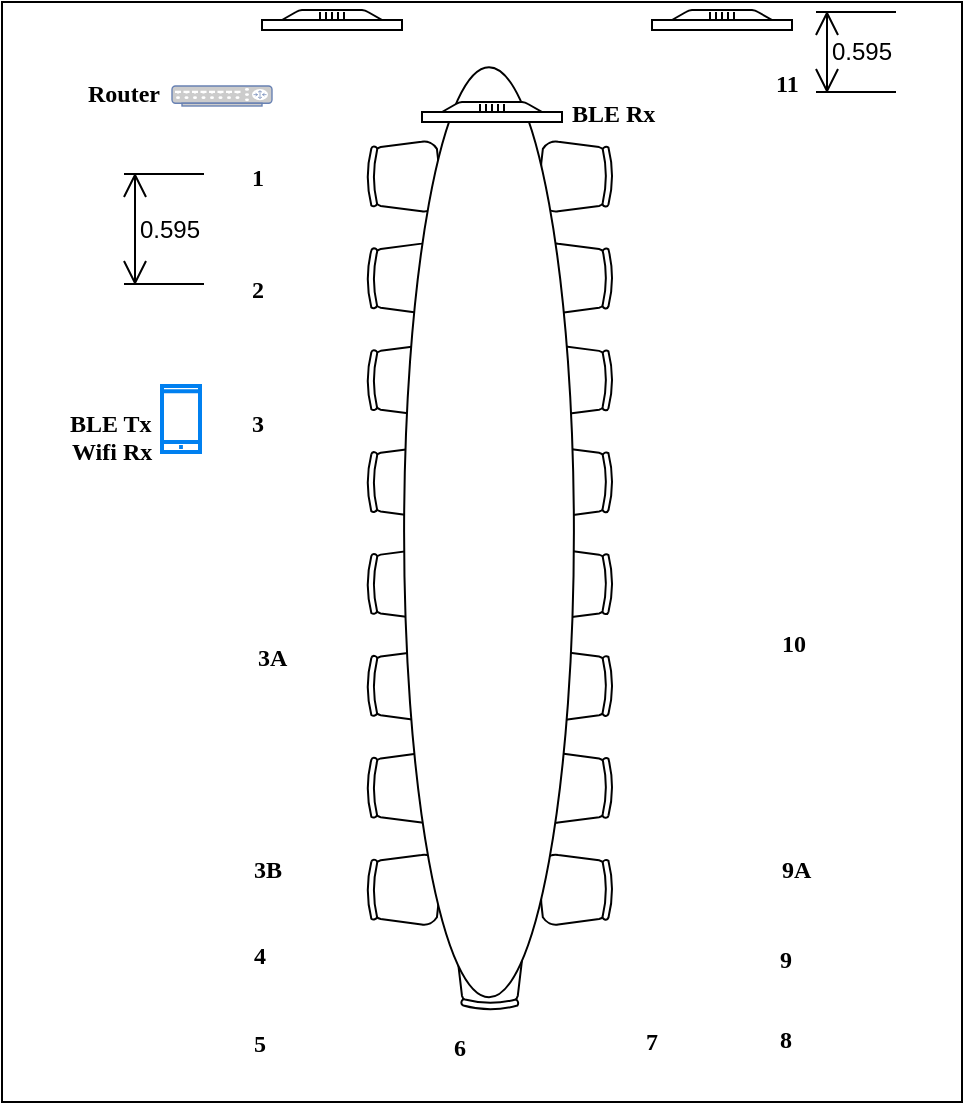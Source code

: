 <mxfile version="11.1.1" type="device"><diagram id="bf8M2Z0pLXShtiav9pTu" name="Page-1"><mxGraphModel dx="1021" dy="519" grid="1" gridSize="10" guides="1" tooltips="1" connect="1" arrows="1" fold="1" page="1" pageScale="1" pageWidth="827" pageHeight="1169" math="0" shadow="0"><root><mxCell id="0"/><mxCell id="1" parent="0"/><mxCell id="qpoZCes9p01HTG2OVuxn-1" value="" style="rounded=0;whiteSpace=wrap;html=1;" vertex="1" parent="1"><mxGeometry x="40" y="40" width="480" height="550" as="geometry"/></mxCell><mxCell id="qpoZCes9p01HTG2OVuxn-3" value="" style="verticalLabelPosition=bottom;html=1;verticalAlign=top;align=center;shape=mxgraph.floorplan.flat_tv;" vertex="1" parent="1"><mxGeometry x="365" y="44" width="70" height="10" as="geometry"/></mxCell><mxCell id="qpoZCes9p01HTG2OVuxn-4" value="" style="verticalLabelPosition=bottom;html=1;verticalAlign=top;align=center;shape=mxgraph.floorplan.flat_tv;" vertex="1" parent="1"><mxGeometry x="170" y="44" width="70" height="10" as="geometry"/></mxCell><mxCell id="qpoZCes9p01HTG2OVuxn-5" value="" style="fontColor=#0066CC;verticalAlign=top;verticalLabelPosition=bottom;labelPosition=center;align=center;html=1;outlineConnect=0;fillColor=#CCCCCC;strokeColor=#6881B3;gradientColor=none;gradientDirection=north;strokeWidth=2;shape=mxgraph.networks.router;" vertex="1" parent="1"><mxGeometry x="125" y="82" width="50" height="10" as="geometry"/></mxCell><mxCell id="qpoZCes9p01HTG2OVuxn-28" value="" style="group" vertex="1" connectable="0" parent="1"><mxGeometry x="51" y="109" width="465" height="433" as="geometry"/></mxCell><mxCell id="qpoZCes9p01HTG2OVuxn-7" value="" style="verticalLabelPosition=bottom;html=1;verticalAlign=top;align=center;shape=mxgraph.floorplan.office_chair;shadow=0;rotation=90;" vertex="1" parent="qpoZCes9p01HTG2OVuxn-28"><mxGeometry x="258.433" width="35.769" height="36.508" as="geometry"/></mxCell><mxCell id="qpoZCes9p01HTG2OVuxn-8" value="" style="verticalLabelPosition=bottom;html=1;verticalAlign=top;align=center;shape=mxgraph.floorplan.office_chair;shadow=0;direction=west;rotation=90;" vertex="1" parent="qpoZCes9p01HTG2OVuxn-28"><mxGeometry x="171.692" width="35.769" height="36.508" as="geometry"/></mxCell><mxCell id="qpoZCes9p01HTG2OVuxn-10" value="" style="verticalLabelPosition=bottom;html=1;verticalAlign=top;align=center;shape=mxgraph.floorplan.office_chair;shadow=0;direction=south;rotation=90;" vertex="1" parent="qpoZCes9p01HTG2OVuxn-28"><mxGeometry x="213.721" y="399.039" width="38.452" height="33.961" as="geometry"/></mxCell><mxCell id="qpoZCes9p01HTG2OVuxn-11" value="" style="verticalLabelPosition=bottom;html=1;verticalAlign=top;align=center;shape=mxgraph.floorplan.office_chair;shadow=0;rotation=90;" vertex="1" parent="qpoZCes9p01HTG2OVuxn-28"><mxGeometry x="258.433" y="50.941" width="35.769" height="36.508" as="geometry"/></mxCell><mxCell id="qpoZCes9p01HTG2OVuxn-12" value="" style="verticalLabelPosition=bottom;html=1;verticalAlign=top;align=center;shape=mxgraph.floorplan.office_chair;shadow=0;direction=west;rotation=90;" vertex="1" parent="qpoZCes9p01HTG2OVuxn-28"><mxGeometry x="171.692" y="50.941" width="35.769" height="36.508" as="geometry"/></mxCell><mxCell id="qpoZCes9p01HTG2OVuxn-13" value="" style="verticalLabelPosition=bottom;html=1;verticalAlign=top;align=center;shape=mxgraph.floorplan.office_chair;shadow=0;rotation=90;" vertex="1" parent="qpoZCes9p01HTG2OVuxn-28"><mxGeometry x="258.433" y="101.882" width="35.769" height="36.508" as="geometry"/></mxCell><mxCell id="qpoZCes9p01HTG2OVuxn-14" value="" style="verticalLabelPosition=bottom;html=1;verticalAlign=top;align=center;shape=mxgraph.floorplan.office_chair;shadow=0;direction=west;rotation=90;" vertex="1" parent="qpoZCes9p01HTG2OVuxn-28"><mxGeometry x="171.692" y="101.882" width="35.769" height="36.508" as="geometry"/></mxCell><mxCell id="qpoZCes9p01HTG2OVuxn-15" value="" style="verticalLabelPosition=bottom;html=1;verticalAlign=top;align=center;shape=mxgraph.floorplan.office_chair;shadow=0;rotation=90;" vertex="1" parent="qpoZCes9p01HTG2OVuxn-28"><mxGeometry x="258.433" y="152.824" width="35.769" height="36.508" as="geometry"/></mxCell><mxCell id="qpoZCes9p01HTG2OVuxn-16" value="" style="verticalLabelPosition=bottom;html=1;verticalAlign=top;align=center;shape=mxgraph.floorplan.office_chair;shadow=0;direction=west;rotation=90;" vertex="1" parent="qpoZCes9p01HTG2OVuxn-28"><mxGeometry x="171.692" y="152.824" width="35.769" height="36.508" as="geometry"/></mxCell><mxCell id="qpoZCes9p01HTG2OVuxn-17" value="" style="verticalLabelPosition=bottom;html=1;verticalAlign=top;align=center;shape=mxgraph.floorplan.office_chair;shadow=0;rotation=90;" vertex="1" parent="qpoZCes9p01HTG2OVuxn-28"><mxGeometry x="258.433" y="203.765" width="35.769" height="36.508" as="geometry"/></mxCell><mxCell id="qpoZCes9p01HTG2OVuxn-18" value="" style="verticalLabelPosition=bottom;html=1;verticalAlign=top;align=center;shape=mxgraph.floorplan.office_chair;shadow=0;direction=west;rotation=90;" vertex="1" parent="qpoZCes9p01HTG2OVuxn-28"><mxGeometry x="171.692" y="203.765" width="35.769" height="36.508" as="geometry"/></mxCell><mxCell id="qpoZCes9p01HTG2OVuxn-19" value="" style="verticalLabelPosition=bottom;html=1;verticalAlign=top;align=center;shape=mxgraph.floorplan.office_chair;shadow=0;rotation=90;" vertex="1" parent="qpoZCes9p01HTG2OVuxn-28"><mxGeometry x="258.433" y="254.706" width="35.769" height="36.508" as="geometry"/></mxCell><mxCell id="qpoZCes9p01HTG2OVuxn-20" value="" style="verticalLabelPosition=bottom;html=1;verticalAlign=top;align=center;shape=mxgraph.floorplan.office_chair;shadow=0;direction=west;rotation=90;" vertex="1" parent="qpoZCes9p01HTG2OVuxn-28"><mxGeometry x="171.692" y="254.706" width="35.769" height="36.508" as="geometry"/></mxCell><mxCell id="qpoZCes9p01HTG2OVuxn-21" value="" style="verticalLabelPosition=bottom;html=1;verticalAlign=top;align=center;shape=mxgraph.floorplan.office_chair;shadow=0;rotation=90;" vertex="1" parent="qpoZCes9p01HTG2OVuxn-28"><mxGeometry x="258.433" y="305.647" width="35.769" height="36.508" as="geometry"/></mxCell><mxCell id="qpoZCes9p01HTG2OVuxn-22" value="" style="verticalLabelPosition=bottom;html=1;verticalAlign=top;align=center;shape=mxgraph.floorplan.office_chair;shadow=0;direction=west;rotation=90;" vertex="1" parent="qpoZCes9p01HTG2OVuxn-28"><mxGeometry x="171.692" y="305.647" width="35.769" height="36.508" as="geometry"/></mxCell><mxCell id="qpoZCes9p01HTG2OVuxn-23" value="" style="verticalLabelPosition=bottom;html=1;verticalAlign=top;align=center;shape=mxgraph.floorplan.office_chair;shadow=0;rotation=90;" vertex="1" parent="qpoZCes9p01HTG2OVuxn-28"><mxGeometry x="258.433" y="356.588" width="35.769" height="36.508" as="geometry"/></mxCell><mxCell id="qpoZCes9p01HTG2OVuxn-24" value="" style="verticalLabelPosition=bottom;html=1;verticalAlign=top;align=center;shape=mxgraph.floorplan.office_chair;shadow=0;direction=west;rotation=90;" vertex="1" parent="qpoZCes9p01HTG2OVuxn-28"><mxGeometry x="171.692" y="356.588" width="35.769" height="36.508" as="geometry"/></mxCell><mxCell id="qpoZCes9p01HTG2OVuxn-25" value="" style="shape=ellipse;shadow=0;rotation=90;" vertex="1" parent="qpoZCes9p01HTG2OVuxn-28"><mxGeometry y="153.673" width="465" height="84.902" as="geometry"/></mxCell><mxCell id="qpoZCes9p01HTG2OVuxn-2" value="" style="verticalLabelPosition=bottom;html=1;verticalAlign=top;align=center;shape=mxgraph.floorplan.flat_tv;" vertex="1" parent="1"><mxGeometry x="250" y="90" width="70" height="10" as="geometry"/></mxCell><mxCell id="qpoZCes9p01HTG2OVuxn-55" value="" style="group" vertex="1" connectable="0" parent="1"><mxGeometry x="141" y="118.5" width="75" height="336" as="geometry"/></mxCell><mxCell id="qpoZCes9p01HTG2OVuxn-31" value="" style="shape=image;html=1;verticalAlign=top;verticalLabelPosition=bottom;labelBackgroundColor=#ffffff;imageAspect=0;aspect=fixed;image=https://cdn2.iconfinder.com/data/icons/font-awesome/1792/dot-circle-o-128.png" vertex="1" parent="qpoZCes9p01HTG2OVuxn-55"><mxGeometry width="18" height="18" as="geometry"/></mxCell><mxCell id="qpoZCes9p01HTG2OVuxn-46" value="" style="shape=image;html=1;verticalAlign=top;verticalLabelPosition=bottom;labelBackgroundColor=#ffffff;imageAspect=0;aspect=fixed;image=https://cdn2.iconfinder.com/data/icons/font-awesome/1792/dot-circle-o-128.png" vertex="1" parent="qpoZCes9p01HTG2OVuxn-55"><mxGeometry y="57" width="18" height="18" as="geometry"/></mxCell><mxCell id="qpoZCes9p01HTG2OVuxn-51" value="" style="shape=image;html=1;verticalAlign=top;verticalLabelPosition=bottom;labelBackgroundColor=#ffffff;imageAspect=0;aspect=fixed;image=https://cdn2.iconfinder.com/data/icons/font-awesome/1792/dot-circle-o-128.png" vertex="1" parent="qpoZCes9p01HTG2OVuxn-55"><mxGeometry x="2" y="122" width="18" height="18" as="geometry"/></mxCell><mxCell id="qpoZCes9p01HTG2OVuxn-52" value="" style="shape=image;html=1;verticalAlign=top;verticalLabelPosition=bottom;labelBackgroundColor=#ffffff;imageAspect=0;aspect=fixed;image=https://cdn2.iconfinder.com/data/icons/font-awesome/1792/dot-circle-o-128.png" vertex="1" parent="qpoZCes9p01HTG2OVuxn-55"><mxGeometry x="2" y="179" width="18" height="18" as="geometry"/></mxCell><mxCell id="qpoZCes9p01HTG2OVuxn-53" value="" style="shape=image;html=1;verticalAlign=top;verticalLabelPosition=bottom;labelBackgroundColor=#ffffff;imageAspect=0;aspect=fixed;image=https://cdn2.iconfinder.com/data/icons/font-awesome/1792/dot-circle-o-128.png" vertex="1" parent="qpoZCes9p01HTG2OVuxn-55"><mxGeometry x="4" y="239" width="18" height="18" as="geometry"/></mxCell><mxCell id="qpoZCes9p01HTG2OVuxn-54" value="" style="shape=image;html=1;verticalAlign=top;verticalLabelPosition=bottom;labelBackgroundColor=#ffffff;imageAspect=0;aspect=fixed;image=https://cdn2.iconfinder.com/data/icons/font-awesome/1792/dot-circle-o-128.png" vertex="1" parent="qpoZCes9p01HTG2OVuxn-55"><mxGeometry x="4" y="296" width="18" height="18" as="geometry"/></mxCell><mxCell id="qpoZCes9p01HTG2OVuxn-64" value="" style="group" vertex="1" connectable="0" parent="1"><mxGeometry x="404" y="111.5" width="22" height="314" as="geometry"/></mxCell><mxCell id="qpoZCes9p01HTG2OVuxn-65" value="" style="shape=image;html=1;verticalAlign=top;verticalLabelPosition=bottom;labelBackgroundColor=#ffffff;imageAspect=0;aspect=fixed;image=https://cdn2.iconfinder.com/data/icons/font-awesome/1792/dot-circle-o-128.png" vertex="1" parent="qpoZCes9p01HTG2OVuxn-64"><mxGeometry width="18" height="18" as="geometry"/></mxCell><mxCell id="qpoZCes9p01HTG2OVuxn-66" value="" style="shape=image;html=1;verticalAlign=top;verticalLabelPosition=bottom;labelBackgroundColor=#ffffff;imageAspect=0;aspect=fixed;image=https://cdn2.iconfinder.com/data/icons/font-awesome/1792/dot-circle-o-128.png" vertex="1" parent="qpoZCes9p01HTG2OVuxn-64"><mxGeometry y="57" width="18" height="18" as="geometry"/></mxCell><mxCell id="qpoZCes9p01HTG2OVuxn-67" value="" style="shape=image;html=1;verticalAlign=top;verticalLabelPosition=bottom;labelBackgroundColor=#ffffff;imageAspect=0;aspect=fixed;image=https://cdn2.iconfinder.com/data/icons/font-awesome/1792/dot-circle-o-128.png" vertex="1" parent="qpoZCes9p01HTG2OVuxn-64"><mxGeometry x="2" y="122" width="18" height="18" as="geometry"/></mxCell><mxCell id="qpoZCes9p01HTG2OVuxn-68" value="" style="shape=image;html=1;verticalAlign=top;verticalLabelPosition=bottom;labelBackgroundColor=#ffffff;imageAspect=0;aspect=fixed;image=https://cdn2.iconfinder.com/data/icons/font-awesome/1792/dot-circle-o-128.png" vertex="1" parent="qpoZCes9p01HTG2OVuxn-64"><mxGeometry x="2" y="179" width="18" height="18" as="geometry"/></mxCell><mxCell id="qpoZCes9p01HTG2OVuxn-69" value="" style="shape=image;html=1;verticalAlign=top;verticalLabelPosition=bottom;labelBackgroundColor=#ffffff;imageAspect=0;aspect=fixed;image=https://cdn2.iconfinder.com/data/icons/font-awesome/1792/dot-circle-o-128.png" vertex="1" parent="qpoZCes9p01HTG2OVuxn-64"><mxGeometry x="4" y="239" width="18" height="18" as="geometry"/></mxCell><mxCell id="qpoZCes9p01HTG2OVuxn-70" value="" style="shape=image;html=1;verticalAlign=top;verticalLabelPosition=bottom;labelBackgroundColor=#ffffff;imageAspect=0;aspect=fixed;image=https://cdn2.iconfinder.com/data/icons/font-awesome/1792/dot-circle-o-128.png" vertex="1" parent="qpoZCes9p01HTG2OVuxn-64"><mxGeometry x="4" y="296" width="18" height="18" as="geometry"/></mxCell><mxCell id="qpoZCes9p01HTG2OVuxn-71" value="" style="shape=image;html=1;verticalAlign=top;verticalLabelPosition=bottom;labelBackgroundColor=#ffffff;imageAspect=0;aspect=fixed;image=https://cdn2.iconfinder.com/data/icons/font-awesome/1792/dot-circle-o-128.png" vertex="1" parent="1"><mxGeometry x="143" y="464.5" width="18" height="18" as="geometry"/></mxCell><mxCell id="qpoZCes9p01HTG2OVuxn-76" value="" style="shape=image;html=1;verticalAlign=top;verticalLabelPosition=bottom;labelBackgroundColor=#ffffff;imageAspect=0;aspect=fixed;image=https://cdn2.iconfinder.com/data/icons/font-awesome/1792/dot-circle-o-128.png" vertex="1" parent="1"><mxGeometry x="143" y="508" width="18" height="18" as="geometry"/></mxCell><mxCell id="qpoZCes9p01HTG2OVuxn-77" value="" style="shape=image;html=1;verticalAlign=top;verticalLabelPosition=bottom;labelBackgroundColor=#ffffff;imageAspect=0;aspect=fixed;image=https://cdn2.iconfinder.com/data/icons/font-awesome/1792/dot-circle-o-128.png" vertex="1" parent="1"><mxGeometry x="143" y="552" width="18" height="18" as="geometry"/></mxCell><mxCell id="qpoZCes9p01HTG2OVuxn-78" value="" style="shape=image;html=1;verticalAlign=top;verticalLabelPosition=bottom;labelBackgroundColor=#ffffff;imageAspect=0;aspect=fixed;image=https://cdn2.iconfinder.com/data/icons/font-awesome/1792/dot-circle-o-128.png" vertex="1" parent="1"><mxGeometry x="246.5" y="554" width="18" height="18" as="geometry"/></mxCell><mxCell id="qpoZCes9p01HTG2OVuxn-79" value="" style="shape=image;html=1;verticalAlign=top;verticalLabelPosition=bottom;labelBackgroundColor=#ffffff;imageAspect=0;aspect=fixed;image=https://cdn2.iconfinder.com/data/icons/font-awesome/1792/dot-circle-o-128.png" vertex="1" parent="1"><mxGeometry x="342" y="551" width="18" height="18" as="geometry"/></mxCell><mxCell id="qpoZCes9p01HTG2OVuxn-80" value="" style="shape=image;html=1;verticalAlign=top;verticalLabelPosition=bottom;labelBackgroundColor=#ffffff;imageAspect=0;aspect=fixed;image=https://cdn2.iconfinder.com/data/icons/font-awesome/1792/dot-circle-o-128.png" vertex="1" parent="1"><mxGeometry x="409" y="551" width="18" height="18" as="geometry"/></mxCell><mxCell id="qpoZCes9p01HTG2OVuxn-81" value="" style="shape=image;html=1;verticalAlign=top;verticalLabelPosition=bottom;labelBackgroundColor=#ffffff;imageAspect=0;aspect=fixed;image=https://cdn2.iconfinder.com/data/icons/font-awesome/1792/dot-circle-o-128.png" vertex="1" parent="1"><mxGeometry x="409" y="464.5" width="18" height="18" as="geometry"/></mxCell><mxCell id="qpoZCes9p01HTG2OVuxn-82" value="" style="shape=image;html=1;verticalAlign=top;verticalLabelPosition=bottom;labelBackgroundColor=#ffffff;imageAspect=0;aspect=fixed;image=https://cdn2.iconfinder.com/data/icons/font-awesome/1792/dot-circle-o-128.png" vertex="1" parent="1"><mxGeometry x="409" y="509" width="18" height="18" as="geometry"/></mxCell><mxCell id="qpoZCes9p01HTG2OVuxn-84" value="&lt;font face=&quot;Times New Roman&quot;&gt;&lt;b&gt;1&lt;/b&gt;&lt;/font&gt;" style="text;html=1;resizable=0;points=[];autosize=1;align=left;verticalAlign=top;spacingTop=-4;" vertex="1" parent="1"><mxGeometry x="163" y="117.5" width="20" height="20" as="geometry"/></mxCell><mxCell id="qpoZCes9p01HTG2OVuxn-85" value="&lt;font face=&quot;Times New Roman&quot;&gt;&lt;b&gt;2&lt;/b&gt;&lt;/font&gt;" style="text;html=1;resizable=0;points=[];autosize=1;align=left;verticalAlign=top;spacingTop=-4;" vertex="1" parent="1"><mxGeometry x="163" y="173.5" width="20" height="20" as="geometry"/></mxCell><mxCell id="qpoZCes9p01HTG2OVuxn-87" value="&lt;font face=&quot;Times New Roman&quot;&gt;&lt;b&gt;3&lt;/b&gt;&lt;/font&gt;" style="text;html=1;resizable=0;points=[];autosize=1;align=left;verticalAlign=top;spacingTop=-4;" vertex="1" parent="1"><mxGeometry x="163" y="240.5" width="20" height="20" as="geometry"/></mxCell><mxCell id="qpoZCes9p01HTG2OVuxn-88" value="&lt;font face=&quot;Times New Roman&quot;&gt;&lt;b&gt;3A&lt;/b&gt;&lt;/font&gt;" style="text;html=1;resizable=0;points=[];autosize=1;align=left;verticalAlign=top;spacingTop=-4;" vertex="1" parent="1"><mxGeometry x="166" y="357.5" width="30" height="20" as="geometry"/></mxCell><mxCell id="qpoZCes9p01HTG2OVuxn-90" value="&lt;font face=&quot;Times New Roman&quot;&gt;&lt;b&gt;3B&lt;/b&gt;&lt;/font&gt;" style="text;html=1;resizable=0;points=[];autosize=1;align=left;verticalAlign=top;spacingTop=-4;" vertex="1" parent="1"><mxGeometry x="164" y="463.5" width="30" height="20" as="geometry"/></mxCell><mxCell id="qpoZCes9p01HTG2OVuxn-92" value="&lt;font face=&quot;Times New Roman&quot;&gt;&lt;b&gt;4&lt;/b&gt;&lt;/font&gt;" style="text;html=1;resizable=0;points=[];autosize=1;align=left;verticalAlign=top;spacingTop=-4;" vertex="1" parent="1"><mxGeometry x="164" y="507" width="20" height="20" as="geometry"/></mxCell><mxCell id="qpoZCes9p01HTG2OVuxn-93" value="&lt;font face=&quot;Times New Roman&quot;&gt;&lt;b&gt;5&lt;/b&gt;&lt;/font&gt;" style="text;html=1;resizable=0;points=[];autosize=1;align=left;verticalAlign=top;spacingTop=-4;" vertex="1" parent="1"><mxGeometry x="164" y="550.5" width="20" height="20" as="geometry"/></mxCell><mxCell id="qpoZCes9p01HTG2OVuxn-94" value="&lt;font face=&quot;Times New Roman&quot;&gt;&lt;b&gt;6&lt;/b&gt;&lt;/font&gt;" style="text;html=1;resizable=0;points=[];autosize=1;align=left;verticalAlign=top;spacingTop=-4;" vertex="1" parent="1"><mxGeometry x="263.5" y="553" width="20" height="20" as="geometry"/></mxCell><mxCell id="qpoZCes9p01HTG2OVuxn-95" value="&lt;font face=&quot;Times New Roman&quot;&gt;&lt;b&gt;7&lt;/b&gt;&lt;/font&gt;" style="text;html=1;resizable=0;points=[];autosize=1;align=left;verticalAlign=top;spacingTop=-4;" vertex="1" parent="1"><mxGeometry x="360" y="550" width="20" height="20" as="geometry"/></mxCell><mxCell id="qpoZCes9p01HTG2OVuxn-96" value="&lt;font face=&quot;Times New Roman&quot;&gt;&lt;b&gt;8&lt;/b&gt;&lt;/font&gt;" style="text;html=1;resizable=0;points=[];autosize=1;align=left;verticalAlign=top;spacingTop=-4;" vertex="1" parent="1"><mxGeometry x="427" y="549" width="20" height="20" as="geometry"/></mxCell><mxCell id="qpoZCes9p01HTG2OVuxn-98" value="&lt;font face=&quot;Times New Roman&quot;&gt;&lt;b&gt;9&lt;/b&gt;&lt;/font&gt;" style="text;html=1;resizable=0;points=[];autosize=1;align=left;verticalAlign=top;spacingTop=-4;" vertex="1" parent="1"><mxGeometry x="427" y="509" width="20" height="20" as="geometry"/></mxCell><mxCell id="qpoZCes9p01HTG2OVuxn-99" value="&lt;font face=&quot;Times New Roman&quot;&gt;&lt;b&gt;9A&lt;/b&gt;&lt;/font&gt;" style="text;html=1;resizable=0;points=[];autosize=1;align=left;verticalAlign=top;spacingTop=-4;" vertex="1" parent="1"><mxGeometry x="428" y="463.5" width="30" height="20" as="geometry"/></mxCell><mxCell id="qpoZCes9p01HTG2OVuxn-101" value="&lt;font face=&quot;Times New Roman&quot;&gt;&lt;b&gt;10&lt;/b&gt;&lt;/font&gt;" style="text;html=1;resizable=0;points=[];autosize=1;align=left;verticalAlign=top;spacingTop=-4;" vertex="1" parent="1"><mxGeometry x="428" y="350.5" width="30" height="20" as="geometry"/></mxCell><mxCell id="qpoZCes9p01HTG2OVuxn-102" value="" style="shape=image;html=1;verticalAlign=top;verticalLabelPosition=bottom;labelBackgroundColor=#ffffff;imageAspect=0;aspect=fixed;image=https://cdn2.iconfinder.com/data/icons/font-awesome/1792/dot-circle-o-128.png" vertex="1" parent="1"><mxGeometry x="404" y="72" width="18" height="18" as="geometry"/></mxCell><mxCell id="qpoZCes9p01HTG2OVuxn-103" value="&lt;font face=&quot;Times New Roman&quot;&gt;&lt;b&gt;11&lt;/b&gt;&lt;/font&gt;" style="text;html=1;" vertex="1" parent="1"><mxGeometry x="425" y="67" width="17" height="30" as="geometry"/></mxCell><mxCell id="qpoZCes9p01HTG2OVuxn-106" value="0.595" style="shape=dimension;direction=south;whiteSpace=wrap;html=1;align=right;points=[];verticalAlign=middle;labelBackgroundColor=#ffffff" vertex="1" parent="1"><mxGeometry x="447" y="45" width="40" height="40" as="geometry"/></mxCell><mxCell id="qpoZCes9p01HTG2OVuxn-107" value="0.595" style="shape=dimension;direction=south;whiteSpace=wrap;html=1;align=right;points=[];verticalAlign=middle;labelBackgroundColor=#ffffff" vertex="1" parent="1"><mxGeometry x="101" y="126" width="40" height="55" as="geometry"/></mxCell><mxCell id="qpoZCes9p01HTG2OVuxn-108" value="&lt;font face=&quot;Times New Roman&quot; size=&quot;1&quot;&gt;&lt;b style=&quot;font-size: 12px&quot;&gt;BLE Rx&lt;/b&gt;&lt;/font&gt;" style="text;html=1;resizable=0;points=[];autosize=1;align=left;verticalAlign=top;spacingTop=-4;" vertex="1" parent="1"><mxGeometry x="322.5" y="86" width="60" height="20" as="geometry"/></mxCell><mxCell id="qpoZCes9p01HTG2OVuxn-109" value="" style="html=1;verticalLabelPosition=bottom;align=center;labelBackgroundColor=#ffffff;verticalAlign=top;strokeWidth=2;strokeColor=#0080F0;fillColor=#ffffff;shadow=0;dashed=0;shape=mxgraph.ios7.icons.smartphone;" vertex="1" parent="1"><mxGeometry x="120" y="232" width="19" height="33" as="geometry"/></mxCell><mxCell id="qpoZCes9p01HTG2OVuxn-111" value="&lt;font face=&quot;Times New Roman&quot; size=&quot;1&quot;&gt;&lt;b style=&quot;font-size: 12px&quot;&gt;BLE Tx&lt;/b&gt;&lt;/font&gt;" style="text;html=1;resizable=0;points=[];autosize=1;align=left;verticalAlign=top;spacingTop=-4;" vertex="1" parent="1"><mxGeometry x="72" y="240.5" width="60" height="20" as="geometry"/></mxCell><mxCell id="qpoZCes9p01HTG2OVuxn-114" value="&lt;font face=&quot;Times New Roman&quot; size=&quot;1&quot;&gt;&lt;b style=&quot;font-size: 12px&quot;&gt;Wifi Rx&lt;/b&gt;&lt;/font&gt;" style="text;html=1;resizable=0;points=[];autosize=1;align=left;verticalAlign=top;spacingTop=-4;" vertex="1" parent="1"><mxGeometry x="72.5" y="254.5" width="60" height="20" as="geometry"/></mxCell><mxCell id="qpoZCes9p01HTG2OVuxn-115" value="&lt;font face=&quot;Times New Roman&quot; style=&quot;font-size: 12px&quot;&gt;&lt;b&gt;Router&lt;/b&gt;&lt;/font&gt;" style="text;html=1;resizable=0;points=[];autosize=1;align=left;verticalAlign=top;spacingTop=-4;" vertex="1" parent="1"><mxGeometry x="81" y="76" width="50" height="20" as="geometry"/></mxCell></root></mxGraphModel></diagram></mxfile>